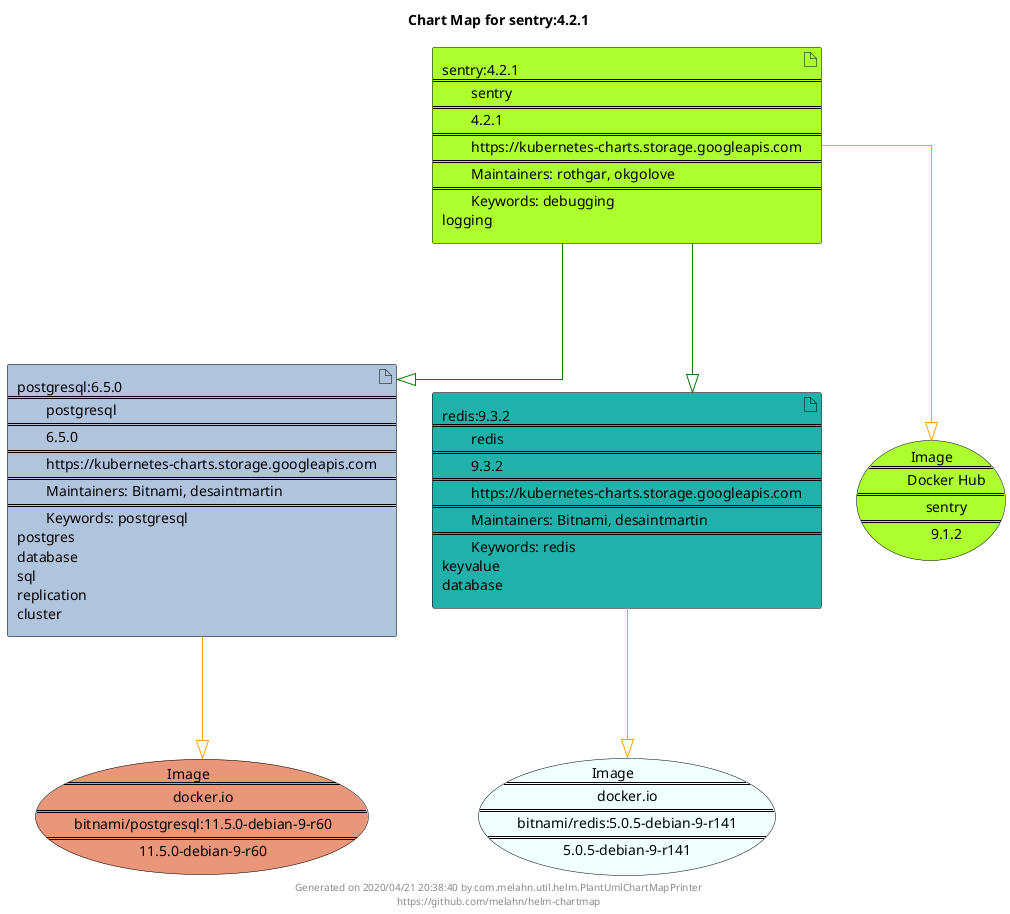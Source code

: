 @startuml
skinparam linetype ortho
skinparam backgroundColor white
skinparam usecaseBorderColor black
skinparam usecaseArrowColor LightSlateGray
skinparam artifactBorderColor black
skinparam artifactArrowColor LightSlateGray

title Chart Map for sentry:4.2.1

'There are 3 referenced Helm Charts
artifact "postgresql:6.5.0\n====\n\tpostgresql\n====\n\t6.5.0\n====\n\thttps://kubernetes-charts.storage.googleapis.com\n====\n\tMaintainers: Bitnami, desaintmartin\n====\n\tKeywords: postgresql\npostgres\ndatabase\nsql\nreplication\ncluster" as postgresql_6_5_0 #LightSteelBlue
artifact "sentry:4.2.1\n====\n\tsentry\n====\n\t4.2.1\n====\n\thttps://kubernetes-charts.storage.googleapis.com\n====\n\tMaintainers: rothgar, okgolove\n====\n\tKeywords: debugging\nlogging" as sentry_4_2_1 #GreenYellow
artifact "redis:9.3.2\n====\n\tredis\n====\n\t9.3.2\n====\n\thttps://kubernetes-charts.storage.googleapis.com\n====\n\tMaintainers: Bitnami, desaintmartin\n====\n\tKeywords: redis\nkeyvalue\ndatabase" as redis_9_3_2 #LightSeaGreen

'There are 3 referenced Docker Images
usecase "Image\n====\n\tdocker.io\n====\n\tbitnami/redis:5.0.5-debian-9-r141\n====\n\t5.0.5-debian-9-r141" as docker_io_bitnami_redis_5_0_5_debian_9_r141 #Azure
usecase "Image\n====\n\tDocker Hub\n====\n\tsentry\n====\n\t9.1.2" as sentry_9_1_2 #GreenYellow
usecase "Image\n====\n\tdocker.io\n====\n\tbitnami/postgresql:11.5.0-debian-9-r60\n====\n\t11.5.0-debian-9-r60" as docker_io_bitnami_postgresql_11_5_0_debian_9_r60 #DarkSalmon

'Chart Dependencies
sentry_4_2_1--[#green]-|>redis_9_3_2
sentry_4_2_1--[#green]-|>postgresql_6_5_0
postgresql_6_5_0--[#orange]-|>docker_io_bitnami_postgresql_11_5_0_debian_9_r60
sentry_4_2_1--[#orange]-|>sentry_9_1_2
redis_9_3_2--[#orange]-|>docker_io_bitnami_redis_5_0_5_debian_9_r141

center footer Generated on 2020/04/21 20:38:40 by com.melahn.util.helm.PlantUmlChartMapPrinter\nhttps://github.com/melahn/helm-chartmap
@enduml
